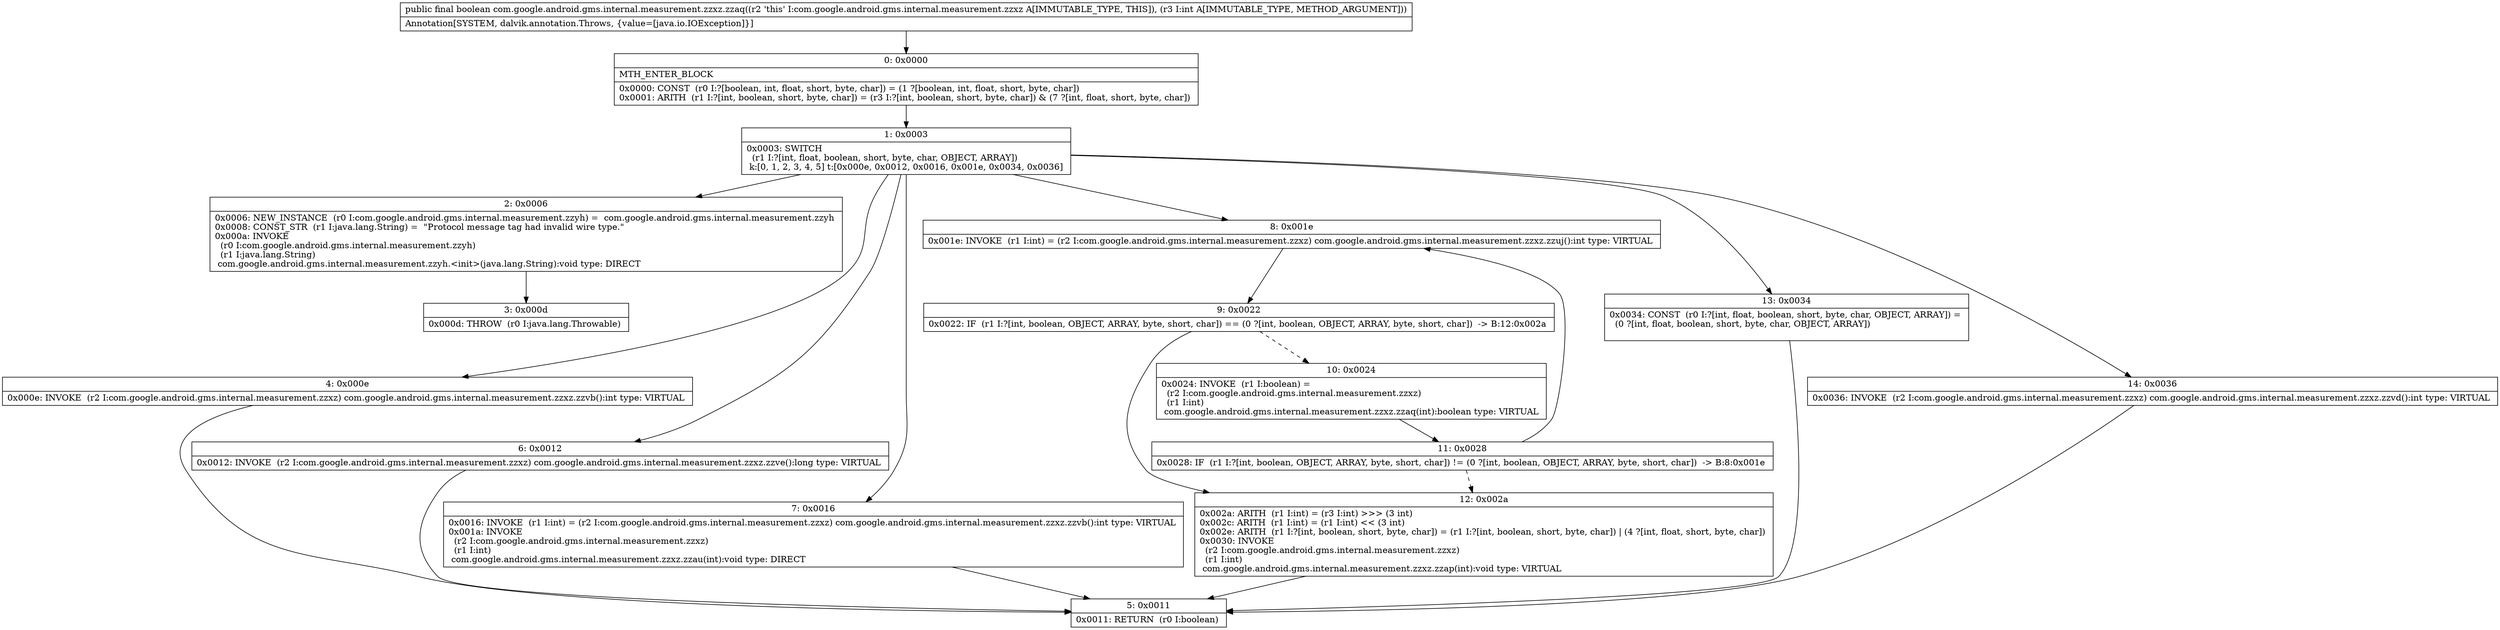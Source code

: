 digraph "CFG forcom.google.android.gms.internal.measurement.zzxz.zzaq(I)Z" {
Node_0 [shape=record,label="{0\:\ 0x0000|MTH_ENTER_BLOCK\l|0x0000: CONST  (r0 I:?[boolean, int, float, short, byte, char]) = (1 ?[boolean, int, float, short, byte, char]) \l0x0001: ARITH  (r1 I:?[int, boolean, short, byte, char]) = (r3 I:?[int, boolean, short, byte, char]) & (7 ?[int, float, short, byte, char]) \l}"];
Node_1 [shape=record,label="{1\:\ 0x0003|0x0003: SWITCH  \l  (r1 I:?[int, float, boolean, short, byte, char, OBJECT, ARRAY])\l k:[0, 1, 2, 3, 4, 5] t:[0x000e, 0x0012, 0x0016, 0x001e, 0x0034, 0x0036] \l}"];
Node_2 [shape=record,label="{2\:\ 0x0006|0x0006: NEW_INSTANCE  (r0 I:com.google.android.gms.internal.measurement.zzyh) =  com.google.android.gms.internal.measurement.zzyh \l0x0008: CONST_STR  (r1 I:java.lang.String) =  \"Protocol message tag had invalid wire type.\" \l0x000a: INVOKE  \l  (r0 I:com.google.android.gms.internal.measurement.zzyh)\l  (r1 I:java.lang.String)\l com.google.android.gms.internal.measurement.zzyh.\<init\>(java.lang.String):void type: DIRECT \l}"];
Node_3 [shape=record,label="{3\:\ 0x000d|0x000d: THROW  (r0 I:java.lang.Throwable) \l}"];
Node_4 [shape=record,label="{4\:\ 0x000e|0x000e: INVOKE  (r2 I:com.google.android.gms.internal.measurement.zzxz) com.google.android.gms.internal.measurement.zzxz.zzvb():int type: VIRTUAL \l}"];
Node_5 [shape=record,label="{5\:\ 0x0011|0x0011: RETURN  (r0 I:boolean) \l}"];
Node_6 [shape=record,label="{6\:\ 0x0012|0x0012: INVOKE  (r2 I:com.google.android.gms.internal.measurement.zzxz) com.google.android.gms.internal.measurement.zzxz.zzve():long type: VIRTUAL \l}"];
Node_7 [shape=record,label="{7\:\ 0x0016|0x0016: INVOKE  (r1 I:int) = (r2 I:com.google.android.gms.internal.measurement.zzxz) com.google.android.gms.internal.measurement.zzxz.zzvb():int type: VIRTUAL \l0x001a: INVOKE  \l  (r2 I:com.google.android.gms.internal.measurement.zzxz)\l  (r1 I:int)\l com.google.android.gms.internal.measurement.zzxz.zzau(int):void type: DIRECT \l}"];
Node_8 [shape=record,label="{8\:\ 0x001e|0x001e: INVOKE  (r1 I:int) = (r2 I:com.google.android.gms.internal.measurement.zzxz) com.google.android.gms.internal.measurement.zzxz.zzuj():int type: VIRTUAL \l}"];
Node_9 [shape=record,label="{9\:\ 0x0022|0x0022: IF  (r1 I:?[int, boolean, OBJECT, ARRAY, byte, short, char]) == (0 ?[int, boolean, OBJECT, ARRAY, byte, short, char])  \-\> B:12:0x002a \l}"];
Node_10 [shape=record,label="{10\:\ 0x0024|0x0024: INVOKE  (r1 I:boolean) = \l  (r2 I:com.google.android.gms.internal.measurement.zzxz)\l  (r1 I:int)\l com.google.android.gms.internal.measurement.zzxz.zzaq(int):boolean type: VIRTUAL \l}"];
Node_11 [shape=record,label="{11\:\ 0x0028|0x0028: IF  (r1 I:?[int, boolean, OBJECT, ARRAY, byte, short, char]) != (0 ?[int, boolean, OBJECT, ARRAY, byte, short, char])  \-\> B:8:0x001e \l}"];
Node_12 [shape=record,label="{12\:\ 0x002a|0x002a: ARITH  (r1 I:int) = (r3 I:int) \>\>\> (3 int) \l0x002c: ARITH  (r1 I:int) = (r1 I:int) \<\< (3 int) \l0x002e: ARITH  (r1 I:?[int, boolean, short, byte, char]) = (r1 I:?[int, boolean, short, byte, char]) \| (4 ?[int, float, short, byte, char]) \l0x0030: INVOKE  \l  (r2 I:com.google.android.gms.internal.measurement.zzxz)\l  (r1 I:int)\l com.google.android.gms.internal.measurement.zzxz.zzap(int):void type: VIRTUAL \l}"];
Node_13 [shape=record,label="{13\:\ 0x0034|0x0034: CONST  (r0 I:?[int, float, boolean, short, byte, char, OBJECT, ARRAY]) = \l  (0 ?[int, float, boolean, short, byte, char, OBJECT, ARRAY])\l \l}"];
Node_14 [shape=record,label="{14\:\ 0x0036|0x0036: INVOKE  (r2 I:com.google.android.gms.internal.measurement.zzxz) com.google.android.gms.internal.measurement.zzxz.zzvd():int type: VIRTUAL \l}"];
MethodNode[shape=record,label="{public final boolean com.google.android.gms.internal.measurement.zzxz.zzaq((r2 'this' I:com.google.android.gms.internal.measurement.zzxz A[IMMUTABLE_TYPE, THIS]), (r3 I:int A[IMMUTABLE_TYPE, METHOD_ARGUMENT]))  | Annotation[SYSTEM, dalvik.annotation.Throws, \{value=[java.io.IOException]\}]\l}"];
MethodNode -> Node_0;
Node_0 -> Node_1;
Node_1 -> Node_2;
Node_1 -> Node_4;
Node_1 -> Node_6;
Node_1 -> Node_7;
Node_1 -> Node_8;
Node_1 -> Node_13;
Node_1 -> Node_14;
Node_2 -> Node_3;
Node_4 -> Node_5;
Node_6 -> Node_5;
Node_7 -> Node_5;
Node_8 -> Node_9;
Node_9 -> Node_10[style=dashed];
Node_9 -> Node_12;
Node_10 -> Node_11;
Node_11 -> Node_8;
Node_11 -> Node_12[style=dashed];
Node_12 -> Node_5;
Node_13 -> Node_5;
Node_14 -> Node_5;
}

